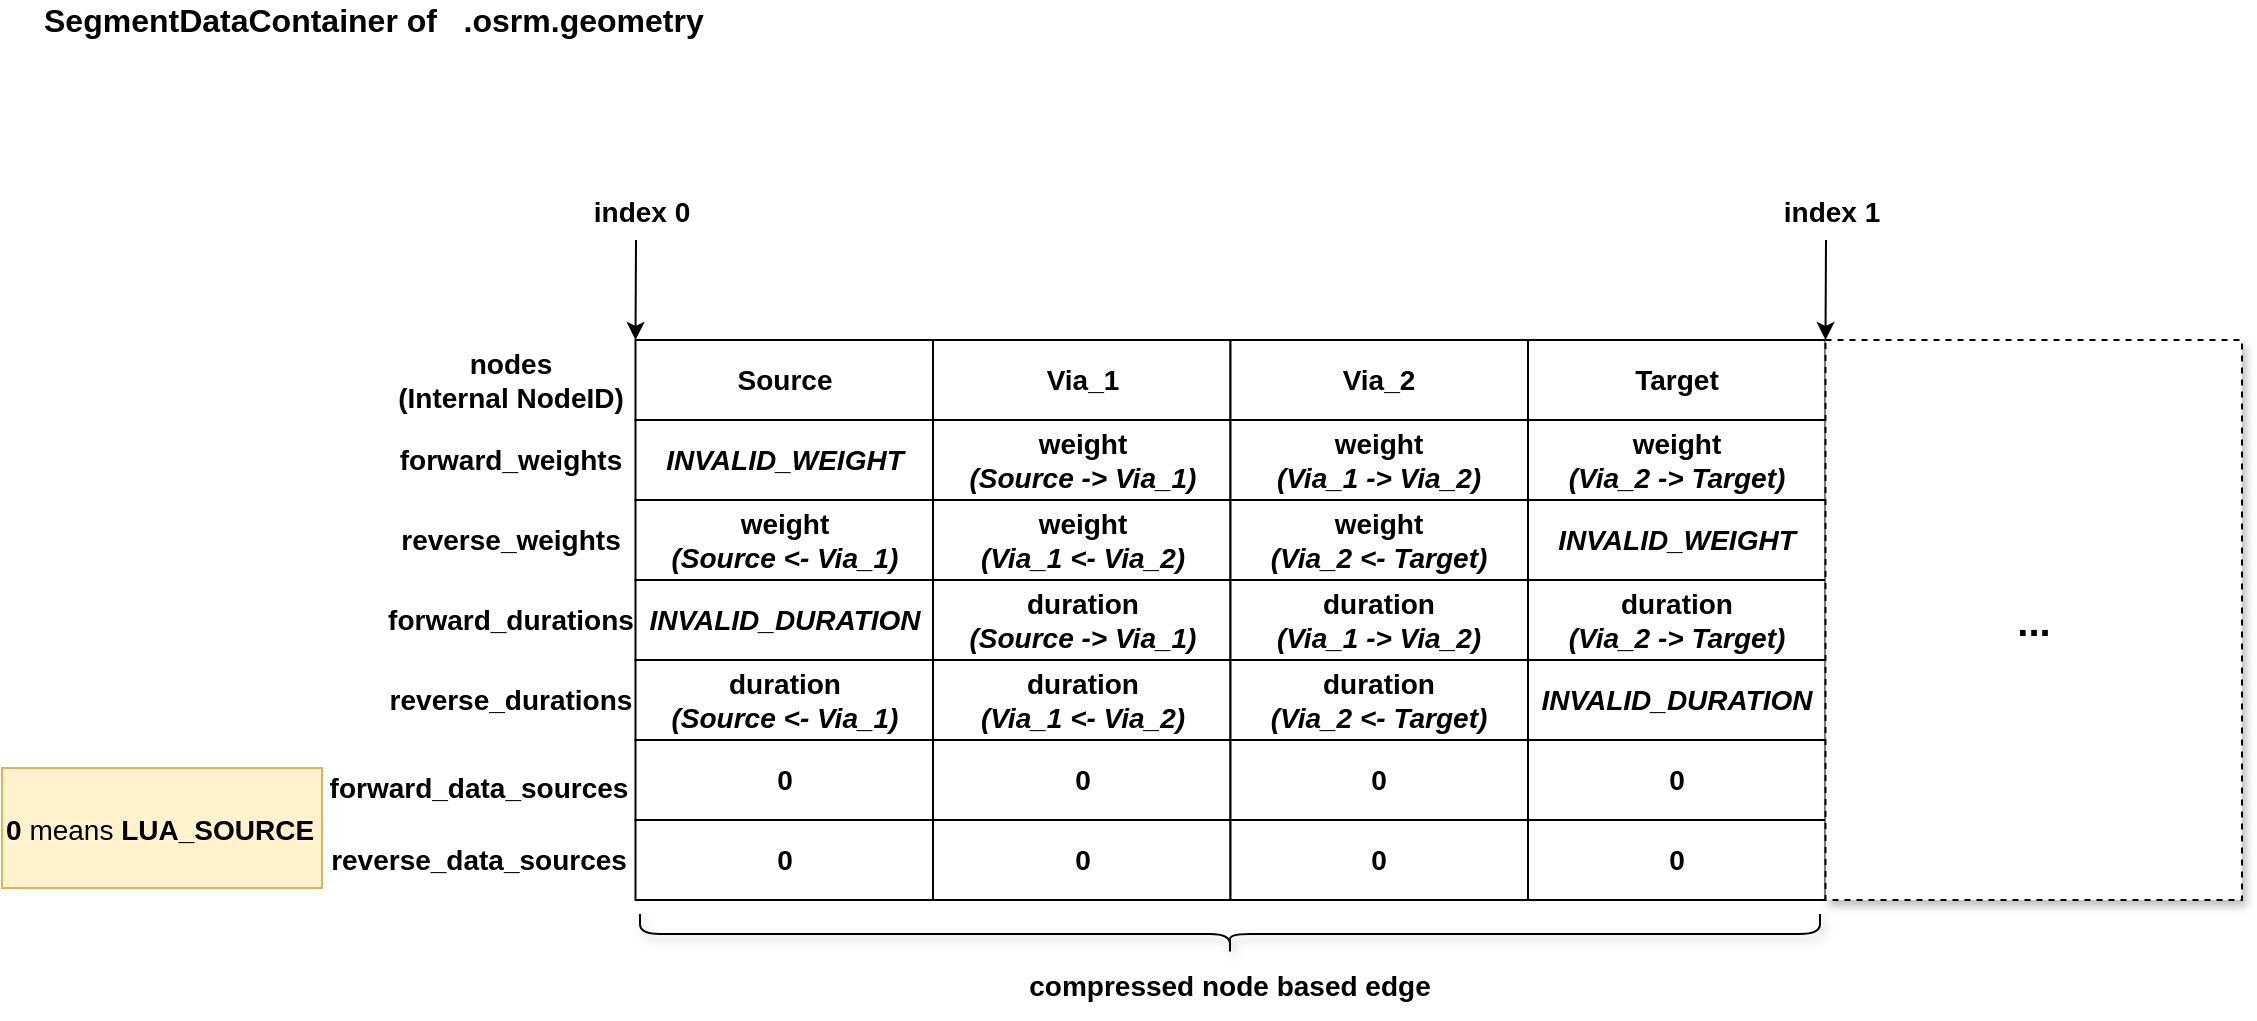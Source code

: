 <mxfile version="13.3.9" type="github"><diagram id="peSgpNI3BcgGdvSU9K40" name="Page-1"><mxGraphModel dx="1476" dy="908" grid="1" gridSize="10" guides="1" tooltips="1" connect="1" arrows="1" fold="1" page="1" pageScale="1" pageWidth="1169" pageHeight="827" math="0" shadow="0"><root><mxCell id="0"/><mxCell id="1" parent="0"/><mxCell id="ZOe7THteKk9-Ha0sNbh8-1" value="SegmentDataContainer of&amp;nbsp; &amp;nbsp;.osrm.geometry" style="text;html=1;strokeColor=none;fillColor=none;align=left;verticalAlign=middle;whiteSpace=wrap;rounded=0;fontSize=16;fontStyle=1" parent="1" vertex="1"><mxGeometry x="39" y="10" width="381" height="20" as="geometry"/></mxCell><mxCell id="BeEXMxbR4Cep0VXV6dGn-11" value="&lt;font style=&quot;font-size: 14px&quot;&gt;&lt;b&gt;Source&lt;/b&gt;&lt;/font&gt;" style="rounded=0;whiteSpace=wrap;html=1;" parent="1" vertex="1"><mxGeometry x="336.75" y="180" width="148.75" height="40" as="geometry"/></mxCell><mxCell id="jt9bvCTmd64Q98_ZrKiH-1" value="&lt;b&gt;nodes&lt;br&gt;(Internal NodeID)&lt;/b&gt;&lt;b&gt;&lt;br&gt;&lt;/b&gt;" style="text;html=1;strokeColor=none;fillColor=none;align=center;verticalAlign=middle;whiteSpace=wrap;rounded=0;fontSize=14;" vertex="1" parent="1"><mxGeometry x="215.5" y="183.75" width="116.5" height="32.5" as="geometry"/></mxCell><mxCell id="jt9bvCTmd64Q98_ZrKiH-6" value="&lt;b&gt;forward_weights&lt;br&gt;&lt;/b&gt;" style="text;html=1;strokeColor=none;fillColor=none;align=center;verticalAlign=middle;whiteSpace=wrap;rounded=0;fontSize=14;" vertex="1" parent="1"><mxGeometry x="215.5" y="223.75" width="116.5" height="32.5" as="geometry"/></mxCell><mxCell id="jt9bvCTmd64Q98_ZrKiH-11" value="&lt;b&gt;reverse_weights&lt;br&gt;&lt;/b&gt;" style="text;html=1;strokeColor=none;fillColor=none;align=center;verticalAlign=middle;whiteSpace=wrap;rounded=0;fontSize=14;" vertex="1" parent="1"><mxGeometry x="215.5" y="263.75" width="116.5" height="32.5" as="geometry"/></mxCell><mxCell id="jt9bvCTmd64Q98_ZrKiH-16" value="&lt;b&gt;forward_durations&lt;br&gt;&lt;/b&gt;" style="text;html=1;strokeColor=none;fillColor=none;align=center;verticalAlign=middle;whiteSpace=wrap;rounded=0;fontSize=14;" vertex="1" parent="1"><mxGeometry x="215.5" y="303.75" width="116.5" height="32.5" as="geometry"/></mxCell><mxCell id="jt9bvCTmd64Q98_ZrKiH-21" value="&lt;b&gt;reverse_durations&lt;br&gt;&lt;/b&gt;" style="text;html=1;strokeColor=none;fillColor=none;align=center;verticalAlign=middle;whiteSpace=wrap;rounded=0;fontSize=14;" vertex="1" parent="1"><mxGeometry x="215.5" y="343.75" width="116.5" height="32.5" as="geometry"/></mxCell><mxCell id="jt9bvCTmd64Q98_ZrKiH-26" value="&lt;b&gt;forward_data_sources&lt;br&gt;&lt;/b&gt;" style="text;html=1;strokeColor=none;fillColor=none;align=center;verticalAlign=middle;whiteSpace=wrap;rounded=0;fontSize=14;" vertex="1" parent="1"><mxGeometry x="200" y="387.5" width="116.5" height="32.5" as="geometry"/></mxCell><mxCell id="jt9bvCTmd64Q98_ZrKiH-35" value="&lt;b&gt;reverse_data_sources&lt;br&gt;&lt;/b&gt;" style="text;html=1;strokeColor=none;fillColor=none;align=center;verticalAlign=middle;whiteSpace=wrap;rounded=0;fontSize=14;" vertex="1" parent="1"><mxGeometry x="200" y="423.75" width="116.5" height="32.5" as="geometry"/></mxCell><mxCell id="jt9bvCTmd64Q98_ZrKiH-36" value="&lt;font style=&quot;font-size: 14px&quot;&gt;&lt;b&gt;Via_1&lt;/b&gt;&lt;/font&gt;" style="rounded=0;whiteSpace=wrap;html=1;" vertex="1" parent="1"><mxGeometry x="485.5" y="180" width="148.75" height="40" as="geometry"/></mxCell><mxCell id="jt9bvCTmd64Q98_ZrKiH-37" value="&lt;font style=&quot;font-size: 14px&quot;&gt;&lt;b&gt;Via_2&lt;/b&gt;&lt;/font&gt;" style="rounded=0;whiteSpace=wrap;html=1;" vertex="1" parent="1"><mxGeometry x="634.25" y="180" width="148.75" height="40" as="geometry"/></mxCell><mxCell id="jt9bvCTmd64Q98_ZrKiH-38" value="&lt;font style=&quot;font-size: 14px&quot;&gt;&lt;b&gt;Target&lt;/b&gt;&lt;/font&gt;" style="rounded=0;whiteSpace=wrap;html=1;" vertex="1" parent="1"><mxGeometry x="783" y="180" width="148.75" height="40" as="geometry"/></mxCell><mxCell id="jt9bvCTmd64Q98_ZrKiH-39" value="&lt;font style=&quot;font-size: 14px&quot;&gt;&lt;b&gt;&lt;i&gt;INVALID_WEIGHT&lt;/i&gt;&lt;/b&gt;&lt;/font&gt;" style="rounded=0;whiteSpace=wrap;html=1;" vertex="1" parent="1"><mxGeometry x="336.75" y="220" width="148.75" height="40" as="geometry"/></mxCell><mxCell id="jt9bvCTmd64Q98_ZrKiH-40" value="&lt;font style=&quot;font-size: 14px&quot;&gt;&lt;b&gt;weight&lt;br&gt;&lt;i&gt;(Source -&amp;gt; Via_1)&lt;/i&gt;&lt;/b&gt;&lt;/font&gt;" style="rounded=0;whiteSpace=wrap;html=1;" vertex="1" parent="1"><mxGeometry x="485.5" y="220" width="148.75" height="40" as="geometry"/></mxCell><mxCell id="jt9bvCTmd64Q98_ZrKiH-41" value="&lt;font style=&quot;font-size: 14px&quot;&gt;&lt;b&gt;weight&lt;br&gt;&lt;i&gt;(&lt;/i&gt;&lt;/b&gt;&lt;b&gt;&lt;i&gt;Via_1&amp;nbsp;&lt;/i&gt;&lt;/b&gt;&lt;b&gt;&lt;i&gt;-&amp;gt; Via_2)&lt;/i&gt;&lt;/b&gt;&lt;/font&gt;" style="rounded=0;whiteSpace=wrap;html=1;" vertex="1" parent="1"><mxGeometry x="634.25" y="220" width="148.75" height="40" as="geometry"/></mxCell><mxCell id="jt9bvCTmd64Q98_ZrKiH-42" value="&lt;font style=&quot;font-size: 14px&quot;&gt;&lt;b&gt;weight&lt;br&gt;&lt;i&gt;(&lt;/i&gt;&lt;/b&gt;&lt;b&gt;&lt;i&gt;Via_2&amp;nbsp;&lt;/i&gt;&lt;/b&gt;&lt;b&gt;&lt;i&gt;-&amp;gt; Target)&lt;/i&gt;&lt;/b&gt;&lt;/font&gt;" style="rounded=0;whiteSpace=wrap;html=1;" vertex="1" parent="1"><mxGeometry x="783" y="220" width="148.75" height="40" as="geometry"/></mxCell><mxCell id="jt9bvCTmd64Q98_ZrKiH-43" value="&lt;b style=&quot;font-size: 14px&quot;&gt;weight&lt;br&gt;&lt;i&gt;(Source &amp;lt;- Via_1)&lt;/i&gt;&lt;/b&gt;" style="rounded=0;whiteSpace=wrap;html=1;" vertex="1" parent="1"><mxGeometry x="336.75" y="260" width="148.75" height="40" as="geometry"/></mxCell><mxCell id="jt9bvCTmd64Q98_ZrKiH-44" value="&lt;b style=&quot;font-size: 14px&quot;&gt;weight&lt;br&gt;&lt;i&gt;(&lt;/i&gt;&lt;/b&gt;&lt;b style=&quot;font-size: 14px&quot;&gt;&lt;i&gt;Via_1&amp;nbsp;&lt;/i&gt;&lt;/b&gt;&lt;b style=&quot;font-size: 14px&quot;&gt;&lt;i&gt;&amp;lt;- Via_2)&lt;/i&gt;&lt;/b&gt;" style="rounded=0;whiteSpace=wrap;html=1;" vertex="1" parent="1"><mxGeometry x="485.5" y="260" width="148.75" height="40" as="geometry"/></mxCell><mxCell id="jt9bvCTmd64Q98_ZrKiH-45" value="&lt;b style=&quot;font-size: 14px&quot;&gt;weight&lt;br&gt;&lt;i&gt;(&lt;/i&gt;&lt;/b&gt;&lt;b style=&quot;font-size: 14px&quot;&gt;&lt;i&gt;Via_2&amp;nbsp;&lt;/i&gt;&lt;/b&gt;&lt;b style=&quot;font-size: 14px&quot;&gt;&lt;i&gt;&amp;lt;- Target)&lt;/i&gt;&lt;/b&gt;" style="rounded=0;whiteSpace=wrap;html=1;" vertex="1" parent="1"><mxGeometry x="634.25" y="260" width="148.75" height="40" as="geometry"/></mxCell><mxCell id="jt9bvCTmd64Q98_ZrKiH-46" value="&lt;b style=&quot;font-size: 14px&quot;&gt;&lt;i&gt;INVALID_WEIGHT&lt;/i&gt;&lt;/b&gt;" style="rounded=0;whiteSpace=wrap;html=1;" vertex="1" parent="1"><mxGeometry x="783" y="260" width="148.75" height="40" as="geometry"/></mxCell><mxCell id="jt9bvCTmd64Q98_ZrKiH-47" value="&lt;font style=&quot;font-size: 14px&quot;&gt;&lt;b&gt;&lt;i&gt;INVALID_DURATION&lt;/i&gt;&lt;/b&gt;&lt;/font&gt;" style="rounded=0;whiteSpace=wrap;html=1;" vertex="1" parent="1"><mxGeometry x="336.75" y="300" width="148.75" height="40" as="geometry"/></mxCell><mxCell id="jt9bvCTmd64Q98_ZrKiH-48" value="&lt;font style=&quot;font-size: 14px&quot;&gt;&lt;b&gt;duration&lt;br&gt;&lt;i&gt;(Source -&amp;gt; Via_1)&lt;/i&gt;&lt;/b&gt;&lt;/font&gt;" style="rounded=0;whiteSpace=wrap;html=1;" vertex="1" parent="1"><mxGeometry x="485.5" y="300" width="148.75" height="40" as="geometry"/></mxCell><mxCell id="jt9bvCTmd64Q98_ZrKiH-49" value="&lt;font style=&quot;font-size: 14px&quot;&gt;&lt;b&gt;duration&lt;/b&gt;&lt;b&gt;&lt;br&gt;&lt;i&gt;(&lt;/i&gt;&lt;/b&gt;&lt;b&gt;&lt;i&gt;Via_1&amp;nbsp;&lt;/i&gt;&lt;/b&gt;&lt;b&gt;&lt;i&gt;-&amp;gt; Via_2)&lt;/i&gt;&lt;/b&gt;&lt;/font&gt;" style="rounded=0;whiteSpace=wrap;html=1;" vertex="1" parent="1"><mxGeometry x="634.25" y="300" width="148.75" height="40" as="geometry"/></mxCell><mxCell id="jt9bvCTmd64Q98_ZrKiH-50" value="&lt;font style=&quot;font-size: 14px&quot;&gt;&lt;b&gt;duration&lt;/b&gt;&lt;b&gt;&lt;br&gt;&lt;i&gt;(&lt;/i&gt;&lt;/b&gt;&lt;b&gt;&lt;i&gt;Via_2&amp;nbsp;&lt;/i&gt;&lt;/b&gt;&lt;b&gt;&lt;i&gt;-&amp;gt; Target)&lt;/i&gt;&lt;/b&gt;&lt;/font&gt;" style="rounded=0;whiteSpace=wrap;html=1;" vertex="1" parent="1"><mxGeometry x="783" y="300" width="148.75" height="40" as="geometry"/></mxCell><mxCell id="jt9bvCTmd64Q98_ZrKiH-51" value="&lt;b style=&quot;font-size: 14px&quot;&gt;duration&lt;/b&gt;&lt;b style=&quot;font-size: 14px&quot;&gt;&lt;br&gt;&lt;i&gt;(Source &amp;lt;- Via_1)&lt;/i&gt;&lt;/b&gt;" style="rounded=0;whiteSpace=wrap;html=1;" vertex="1" parent="1"><mxGeometry x="336.75" y="340" width="148.75" height="40" as="geometry"/></mxCell><mxCell id="jt9bvCTmd64Q98_ZrKiH-52" value="&lt;b style=&quot;font-size: 14px&quot;&gt;duration&lt;/b&gt;&lt;b style=&quot;font-size: 14px&quot;&gt;&lt;br&gt;&lt;i&gt;(&lt;/i&gt;&lt;/b&gt;&lt;b style=&quot;font-size: 14px&quot;&gt;&lt;i&gt;Via_1&amp;nbsp;&lt;/i&gt;&lt;/b&gt;&lt;b style=&quot;font-size: 14px&quot;&gt;&lt;i&gt;&amp;lt;- Via_2)&lt;/i&gt;&lt;/b&gt;" style="rounded=0;whiteSpace=wrap;html=1;" vertex="1" parent="1"><mxGeometry x="485.5" y="340" width="148.75" height="40" as="geometry"/></mxCell><mxCell id="jt9bvCTmd64Q98_ZrKiH-53" value="&lt;b style=&quot;font-size: 14px&quot;&gt;duration&lt;/b&gt;&lt;b style=&quot;font-size: 14px&quot;&gt;&lt;br&gt;&lt;i&gt;(&lt;/i&gt;&lt;/b&gt;&lt;b style=&quot;font-size: 14px&quot;&gt;&lt;i&gt;Via_2&amp;nbsp;&lt;/i&gt;&lt;/b&gt;&lt;b style=&quot;font-size: 14px&quot;&gt;&lt;i&gt;&amp;lt;- Target)&lt;/i&gt;&lt;/b&gt;" style="rounded=0;whiteSpace=wrap;html=1;" vertex="1" parent="1"><mxGeometry x="634.25" y="340" width="148.75" height="40" as="geometry"/></mxCell><mxCell id="jt9bvCTmd64Q98_ZrKiH-54" value="&lt;b style=&quot;font-size: 14px&quot;&gt;&lt;i&gt;INVALID_DURATION&lt;/i&gt;&lt;/b&gt;" style="rounded=0;whiteSpace=wrap;html=1;" vertex="1" parent="1"><mxGeometry x="783" y="340" width="148.75" height="40" as="geometry"/></mxCell><mxCell id="jt9bvCTmd64Q98_ZrKiH-55" value="&lt;font style=&quot;font-size: 14px&quot;&gt;&lt;b&gt;0&lt;/b&gt;&lt;/font&gt;" style="rounded=0;whiteSpace=wrap;html=1;" vertex="1" parent="1"><mxGeometry x="336.75" y="380" width="148.75" height="40" as="geometry"/></mxCell><mxCell id="jt9bvCTmd64Q98_ZrKiH-56" value="&lt;span style=&quot;font-size: 14px&quot;&gt;&lt;b&gt;0&lt;/b&gt;&lt;/span&gt;" style="rounded=0;whiteSpace=wrap;html=1;" vertex="1" parent="1"><mxGeometry x="485.5" y="380" width="148.75" height="40" as="geometry"/></mxCell><mxCell id="jt9bvCTmd64Q98_ZrKiH-57" value="&lt;span style=&quot;font-size: 14px&quot;&gt;&lt;b&gt;0&lt;/b&gt;&lt;/span&gt;" style="rounded=0;whiteSpace=wrap;html=1;" vertex="1" parent="1"><mxGeometry x="634.25" y="380" width="148.75" height="40" as="geometry"/></mxCell><mxCell id="jt9bvCTmd64Q98_ZrKiH-58" value="&lt;span style=&quot;font-size: 14px&quot;&gt;&lt;b&gt;0&lt;/b&gt;&lt;/span&gt;" style="rounded=0;whiteSpace=wrap;html=1;" vertex="1" parent="1"><mxGeometry x="783" y="380" width="148.75" height="40" as="geometry"/></mxCell><mxCell id="jt9bvCTmd64Q98_ZrKiH-59" value="&lt;span style=&quot;font-size: 14px&quot;&gt;&lt;b&gt;0&lt;/b&gt;&lt;/span&gt;" style="rounded=0;whiteSpace=wrap;html=1;" vertex="1" parent="1"><mxGeometry x="336.75" y="420" width="148.75" height="40" as="geometry"/></mxCell><mxCell id="jt9bvCTmd64Q98_ZrKiH-60" value="&lt;span style=&quot;font-size: 14px&quot;&gt;&lt;b&gt;0&lt;/b&gt;&lt;/span&gt;" style="rounded=0;whiteSpace=wrap;html=1;" vertex="1" parent="1"><mxGeometry x="485.5" y="420" width="148.75" height="40" as="geometry"/></mxCell><mxCell id="jt9bvCTmd64Q98_ZrKiH-61" value="&lt;span style=&quot;font-size: 14px&quot;&gt;&lt;b&gt;0&lt;/b&gt;&lt;/span&gt;" style="rounded=0;whiteSpace=wrap;html=1;" vertex="1" parent="1"><mxGeometry x="634.25" y="420" width="148.75" height="40" as="geometry"/></mxCell><mxCell id="jt9bvCTmd64Q98_ZrKiH-62" value="&lt;b style=&quot;font-size: 14px&quot;&gt;0&lt;/b&gt;" style="rounded=0;whiteSpace=wrap;html=1;" vertex="1" parent="1"><mxGeometry x="783" y="420" width="148.75" height="40" as="geometry"/></mxCell><mxCell id="jt9bvCTmd64Q98_ZrKiH-63" value="&lt;span style=&quot;font-size: 14px&quot;&gt;0 &lt;span style=&quot;font-weight: normal&quot;&gt;means &lt;/span&gt;LUA_SOURCE&lt;/span&gt;&lt;span style=&quot;font-size: 14px ; font-weight: 400&quot;&gt;&lt;br&gt;&lt;/span&gt;" style="text;html=1;strokeColor=#d6b656;fillColor=#fff2cc;align=left;verticalAlign=middle;whiteSpace=wrap;rounded=0;fontSize=16;fontStyle=1" vertex="1" parent="1"><mxGeometry x="20" y="394" width="160" height="60" as="geometry"/></mxCell><mxCell id="jt9bvCTmd64Q98_ZrKiH-64" value="" style="endArrow=classic;html=1;entryX=0;entryY=0;entryDx=0;entryDy=0;" edge="1" parent="1" target="BeEXMxbR4Cep0VXV6dGn-11"><mxGeometry width="50" height="50" relative="1" as="geometry"><mxPoint x="337" y="130" as="sourcePoint"/><mxPoint x="250" y="168" as="targetPoint"/></mxGeometry></mxCell><mxCell id="jt9bvCTmd64Q98_ZrKiH-65" value="&lt;b&gt;index 0&lt;br&gt;&lt;/b&gt;" style="text;html=1;strokeColor=none;fillColor=none;align=center;verticalAlign=middle;whiteSpace=wrap;rounded=0;fontSize=14;" vertex="1" parent="1"><mxGeometry x="300" y="100" width="80" height="32.5" as="geometry"/></mxCell><mxCell id="jt9bvCTmd64Q98_ZrKiH-66" value="" style="endArrow=classic;html=1;entryX=0;entryY=0;entryDx=0;entryDy=0;" edge="1" parent="1"><mxGeometry width="50" height="50" relative="1" as="geometry"><mxPoint x="932" y="130" as="sourcePoint"/><mxPoint x="931.75" y="180" as="targetPoint"/></mxGeometry></mxCell><mxCell id="jt9bvCTmd64Q98_ZrKiH-67" value="&lt;b&gt;index 1&lt;br&gt;&lt;/b&gt;" style="text;html=1;strokeColor=none;fillColor=none;align=center;verticalAlign=middle;whiteSpace=wrap;rounded=0;fontSize=14;" vertex="1" parent="1"><mxGeometry x="895" y="100" width="80" height="32.5" as="geometry"/></mxCell><mxCell id="jt9bvCTmd64Q98_ZrKiH-68" value="&lt;b&gt;&lt;font style=&quot;font-size: 20px&quot;&gt;...&lt;/font&gt;&lt;/b&gt;" style="rounded=0;whiteSpace=wrap;html=1;shadow=1;dashed=1;" vertex="1" parent="1"><mxGeometry x="931.75" y="180" width="208.25" height="280" as="geometry"/></mxCell><mxCell id="jt9bvCTmd64Q98_ZrKiH-70" value="" style="shape=curlyBracket;whiteSpace=wrap;html=1;rounded=1;shadow=1;rotation=-90;" vertex="1" parent="1"><mxGeometry x="624" y="182" width="20" height="590" as="geometry"/></mxCell><mxCell id="jt9bvCTmd64Q98_ZrKiH-71" value="&lt;b&gt;compressed node based edge&lt;br&gt;&lt;/b&gt;" style="text;html=1;strokeColor=none;fillColor=none;align=center;verticalAlign=middle;whiteSpace=wrap;rounded=0;fontSize=14;" vertex="1" parent="1"><mxGeometry x="521.87" y="487" width="224.25" height="32.5" as="geometry"/></mxCell></root></mxGraphModel></diagram></mxfile>